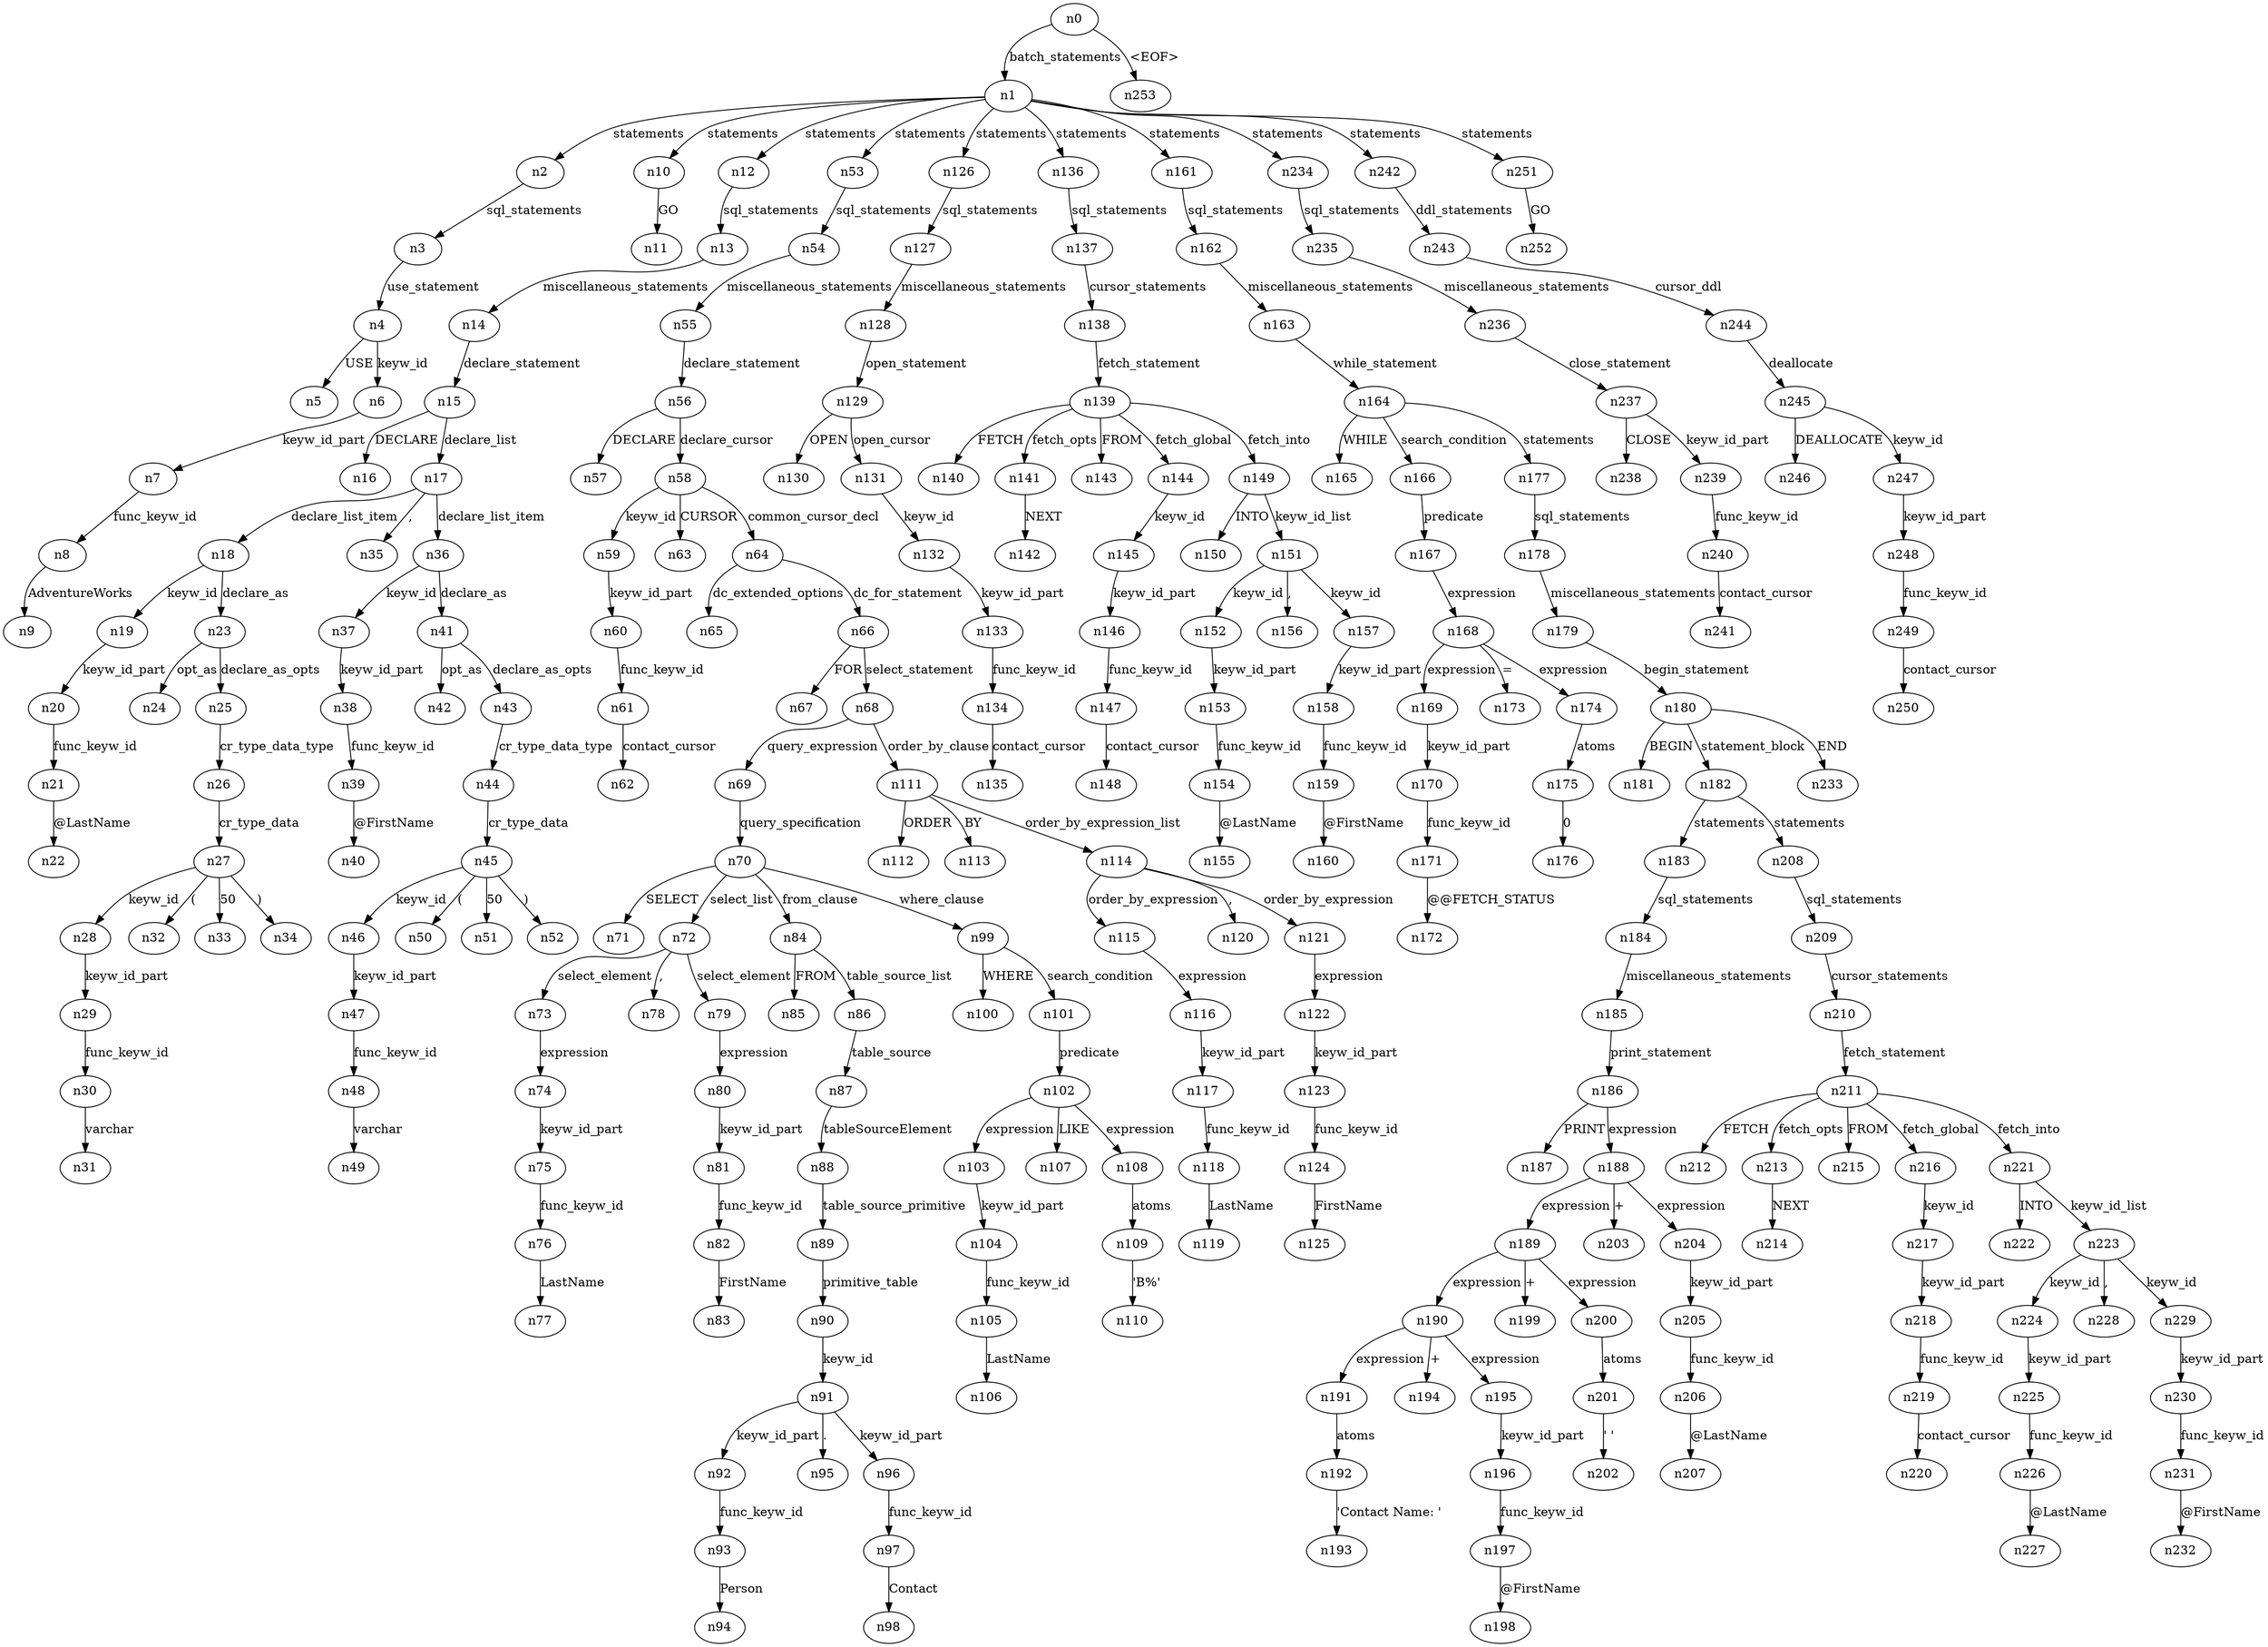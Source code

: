 digraph ParseTree {
  n0 -> n1 [label="batch_statements"];
  n1 -> n2 [label="statements"];
  n2 -> n3 [label="sql_statements"];
  n3 -> n4 [label="use_statement"];
  n4 -> n5 [label="USE"];
  n4 -> n6 [label="keyw_id"];
  n6 -> n7 [label="keyw_id_part"];
  n7 -> n8 [label="func_keyw_id"];
  n8 -> n9 [label="AdventureWorks"];
  n1 -> n10 [label="statements"];
  n10 -> n11 [label="GO"];
  n1 -> n12 [label="statements"];
  n12 -> n13 [label="sql_statements"];
  n13 -> n14 [label="miscellaneous_statements"];
  n14 -> n15 [label="declare_statement"];
  n15 -> n16 [label="DECLARE"];
  n15 -> n17 [label="declare_list"];
  n17 -> n18 [label="declare_list_item"];
  n18 -> n19 [label="keyw_id"];
  n19 -> n20 [label="keyw_id_part"];
  n20 -> n21 [label="func_keyw_id"];
  n21 -> n22 [label="@LastName"];
  n18 -> n23 [label="declare_as"];
  n23 -> n24 [label="opt_as"];
  n23 -> n25 [label="declare_as_opts"];
  n25 -> n26 [label="cr_type_data_type"];
  n26 -> n27 [label="cr_type_data"];
  n27 -> n28 [label="keyw_id"];
  n28 -> n29 [label="keyw_id_part"];
  n29 -> n30 [label="func_keyw_id"];
  n30 -> n31 [label="varchar"];
  n27 -> n32 [label="("];
  n27 -> n33 [label="50"];
  n27 -> n34 [label=")"];
  n17 -> n35 [label=","];
  n17 -> n36 [label="declare_list_item"];
  n36 -> n37 [label="keyw_id"];
  n37 -> n38 [label="keyw_id_part"];
  n38 -> n39 [label="func_keyw_id"];
  n39 -> n40 [label="@FirstName"];
  n36 -> n41 [label="declare_as"];
  n41 -> n42 [label="opt_as"];
  n41 -> n43 [label="declare_as_opts"];
  n43 -> n44 [label="cr_type_data_type"];
  n44 -> n45 [label="cr_type_data"];
  n45 -> n46 [label="keyw_id"];
  n46 -> n47 [label="keyw_id_part"];
  n47 -> n48 [label="func_keyw_id"];
  n48 -> n49 [label="varchar"];
  n45 -> n50 [label="("];
  n45 -> n51 [label="50"];
  n45 -> n52 [label=")"];
  n1 -> n53 [label="statements"];
  n53 -> n54 [label="sql_statements"];
  n54 -> n55 [label="miscellaneous_statements"];
  n55 -> n56 [label="declare_statement"];
  n56 -> n57 [label="DECLARE"];
  n56 -> n58 [label="declare_cursor"];
  n58 -> n59 [label="keyw_id"];
  n59 -> n60 [label="keyw_id_part"];
  n60 -> n61 [label="func_keyw_id"];
  n61 -> n62 [label="contact_cursor"];
  n58 -> n63 [label="CURSOR"];
  n58 -> n64 [label="common_cursor_decl"];
  n64 -> n65 [label="dc_extended_options"];
  n64 -> n66 [label="dc_for_statement"];
  n66 -> n67 [label="FOR"];
  n66 -> n68 [label="select_statement"];
  n68 -> n69 [label="query_expression"];
  n69 -> n70 [label="query_specification"];
  n70 -> n71 [label="SELECT"];
  n70 -> n72 [label="select_list"];
  n72 -> n73 [label="select_element"];
  n73 -> n74 [label="expression"];
  n74 -> n75 [label="keyw_id_part"];
  n75 -> n76 [label="func_keyw_id"];
  n76 -> n77 [label="LastName"];
  n72 -> n78 [label=","];
  n72 -> n79 [label="select_element"];
  n79 -> n80 [label="expression"];
  n80 -> n81 [label="keyw_id_part"];
  n81 -> n82 [label="func_keyw_id"];
  n82 -> n83 [label="FirstName"];
  n70 -> n84 [label="from_clause"];
  n84 -> n85 [label="FROM"];
  n84 -> n86 [label="table_source_list"];
  n86 -> n87 [label="table_source"];
  n87 -> n88 [label="tableSourceElement"];
  n88 -> n89 [label="table_source_primitive"];
  n89 -> n90 [label="primitive_table"];
  n90 -> n91 [label="keyw_id"];
  n91 -> n92 [label="keyw_id_part"];
  n92 -> n93 [label="func_keyw_id"];
  n93 -> n94 [label="Person"];
  n91 -> n95 [label="."];
  n91 -> n96 [label="keyw_id_part"];
  n96 -> n97 [label="func_keyw_id"];
  n97 -> n98 [label="Contact"];
  n70 -> n99 [label="where_clause"];
  n99 -> n100 [label="WHERE"];
  n99 -> n101 [label="search_condition"];
  n101 -> n102 [label="predicate"];
  n102 -> n103 [label="expression"];
  n103 -> n104 [label="keyw_id_part"];
  n104 -> n105 [label="func_keyw_id"];
  n105 -> n106 [label="LastName"];
  n102 -> n107 [label="LIKE"];
  n102 -> n108 [label="expression"];
  n108 -> n109 [label="atoms"];
  n109 -> n110 [label="'B%'"];
  n68 -> n111 [label="order_by_clause"];
  n111 -> n112 [label="ORDER"];
  n111 -> n113 [label="BY"];
  n111 -> n114 [label="order_by_expression_list"];
  n114 -> n115 [label="order_by_expression"];
  n115 -> n116 [label="expression"];
  n116 -> n117 [label="keyw_id_part"];
  n117 -> n118 [label="func_keyw_id"];
  n118 -> n119 [label="LastName"];
  n114 -> n120 [label=","];
  n114 -> n121 [label="order_by_expression"];
  n121 -> n122 [label="expression"];
  n122 -> n123 [label="keyw_id_part"];
  n123 -> n124 [label="func_keyw_id"];
  n124 -> n125 [label="FirstName"];
  n1 -> n126 [label="statements"];
  n126 -> n127 [label="sql_statements"];
  n127 -> n128 [label="miscellaneous_statements"];
  n128 -> n129 [label="open_statement"];
  n129 -> n130 [label="OPEN"];
  n129 -> n131 [label="open_cursor"];
  n131 -> n132 [label="keyw_id"];
  n132 -> n133 [label="keyw_id_part"];
  n133 -> n134 [label="func_keyw_id"];
  n134 -> n135 [label="contact_cursor"];
  n1 -> n136 [label="statements"];
  n136 -> n137 [label="sql_statements"];
  n137 -> n138 [label="cursor_statements"];
  n138 -> n139 [label="fetch_statement"];
  n139 -> n140 [label="FETCH"];
  n139 -> n141 [label="fetch_opts"];
  n141 -> n142 [label="NEXT"];
  n139 -> n143 [label="FROM"];
  n139 -> n144 [label="fetch_global"];
  n144 -> n145 [label="keyw_id"];
  n145 -> n146 [label="keyw_id_part"];
  n146 -> n147 [label="func_keyw_id"];
  n147 -> n148 [label="contact_cursor"];
  n139 -> n149 [label="fetch_into"];
  n149 -> n150 [label="INTO"];
  n149 -> n151 [label="keyw_id_list"];
  n151 -> n152 [label="keyw_id"];
  n152 -> n153 [label="keyw_id_part"];
  n153 -> n154 [label="func_keyw_id"];
  n154 -> n155 [label="@LastName"];
  n151 -> n156 [label=","];
  n151 -> n157 [label="keyw_id"];
  n157 -> n158 [label="keyw_id_part"];
  n158 -> n159 [label="func_keyw_id"];
  n159 -> n160 [label="@FirstName"];
  n1 -> n161 [label="statements"];
  n161 -> n162 [label="sql_statements"];
  n162 -> n163 [label="miscellaneous_statements"];
  n163 -> n164 [label="while_statement"];
  n164 -> n165 [label="WHILE"];
  n164 -> n166 [label="search_condition"];
  n166 -> n167 [label="predicate"];
  n167 -> n168 [label="expression"];
  n168 -> n169 [label="expression"];
  n169 -> n170 [label="keyw_id_part"];
  n170 -> n171 [label="func_keyw_id"];
  n171 -> n172 [label="@@FETCH_STATUS"];
  n168 -> n173 [label="="];
  n168 -> n174 [label="expression"];
  n174 -> n175 [label="atoms"];
  n175 -> n176 [label="0"];
  n164 -> n177 [label="statements"];
  n177 -> n178 [label="sql_statements"];
  n178 -> n179 [label="miscellaneous_statements"];
  n179 -> n180 [label="begin_statement"];
  n180 -> n181 [label="BEGIN"];
  n180 -> n182 [label="statement_block"];
  n182 -> n183 [label="statements"];
  n183 -> n184 [label="sql_statements"];
  n184 -> n185 [label="miscellaneous_statements"];
  n185 -> n186 [label="print_statement"];
  n186 -> n187 [label="PRINT"];
  n186 -> n188 [label="expression"];
  n188 -> n189 [label="expression"];
  n189 -> n190 [label="expression"];
  n190 -> n191 [label="expression"];
  n191 -> n192 [label="atoms"];
  n192 -> n193 [label="'Contact Name: '"];
  n190 -> n194 [label="+"];
  n190 -> n195 [label="expression"];
  n195 -> n196 [label="keyw_id_part"];
  n196 -> n197 [label="func_keyw_id"];
  n197 -> n198 [label="@FirstName"];
  n189 -> n199 [label="+"];
  n189 -> n200 [label="expression"];
  n200 -> n201 [label="atoms"];
  n201 -> n202 [label="' '"];
  n188 -> n203 [label="+"];
  n188 -> n204 [label="expression"];
  n204 -> n205 [label="keyw_id_part"];
  n205 -> n206 [label="func_keyw_id"];
  n206 -> n207 [label="@LastName"];
  n182 -> n208 [label="statements"];
  n208 -> n209 [label="sql_statements"];
  n209 -> n210 [label="cursor_statements"];
  n210 -> n211 [label="fetch_statement"];
  n211 -> n212 [label="FETCH"];
  n211 -> n213 [label="fetch_opts"];
  n213 -> n214 [label="NEXT"];
  n211 -> n215 [label="FROM"];
  n211 -> n216 [label="fetch_global"];
  n216 -> n217 [label="keyw_id"];
  n217 -> n218 [label="keyw_id_part"];
  n218 -> n219 [label="func_keyw_id"];
  n219 -> n220 [label="contact_cursor"];
  n211 -> n221 [label="fetch_into"];
  n221 -> n222 [label="INTO"];
  n221 -> n223 [label="keyw_id_list"];
  n223 -> n224 [label="keyw_id"];
  n224 -> n225 [label="keyw_id_part"];
  n225 -> n226 [label="func_keyw_id"];
  n226 -> n227 [label="@LastName"];
  n223 -> n228 [label=","];
  n223 -> n229 [label="keyw_id"];
  n229 -> n230 [label="keyw_id_part"];
  n230 -> n231 [label="func_keyw_id"];
  n231 -> n232 [label="@FirstName"];
  n180 -> n233 [label="END"];
  n1 -> n234 [label="statements"];
  n234 -> n235 [label="sql_statements"];
  n235 -> n236 [label="miscellaneous_statements"];
  n236 -> n237 [label="close_statement"];
  n237 -> n238 [label="CLOSE"];
  n237 -> n239 [label="keyw_id_part"];
  n239 -> n240 [label="func_keyw_id"];
  n240 -> n241 [label="contact_cursor"];
  n1 -> n242 [label="statements"];
  n242 -> n243 [label="ddl_statements"];
  n243 -> n244 [label="cursor_ddl"];
  n244 -> n245 [label="deallocate"];
  n245 -> n246 [label="DEALLOCATE"];
  n245 -> n247 [label="keyw_id"];
  n247 -> n248 [label="keyw_id_part"];
  n248 -> n249 [label="func_keyw_id"];
  n249 -> n250 [label="contact_cursor"];
  n1 -> n251 [label="statements"];
  n251 -> n252 [label="GO"];
  n0 -> n253 [label="<EOF>"];
}